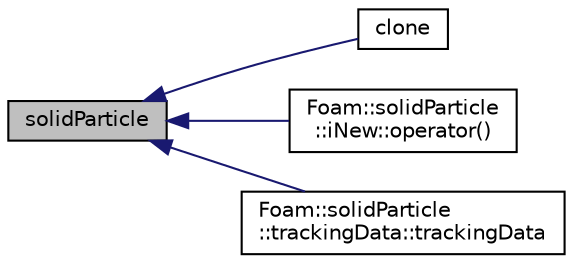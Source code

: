 digraph "solidParticle"
{
  bgcolor="transparent";
  edge [fontname="Helvetica",fontsize="10",labelfontname="Helvetica",labelfontsize="10"];
  node [fontname="Helvetica",fontsize="10",shape=record];
  rankdir="LR";
  Node1 [label="solidParticle",height=0.2,width=0.4,color="black", fillcolor="grey75", style="filled", fontcolor="black"];
  Node1 -> Node2 [dir="back",color="midnightblue",fontsize="10",style="solid",fontname="Helvetica"];
  Node2 [label="clone",height=0.2,width=0.4,color="black",URL="$a02448.html#a3539964081b60dcbacffb58aeb29cc94",tooltip="Construct and return a clone. "];
  Node1 -> Node3 [dir="back",color="midnightblue",fontsize="10",style="solid",fontname="Helvetica"];
  Node3 [label="Foam::solidParticle\l::iNew::operator()",height=0.2,width=0.4,color="black",URL="$a01087.html#a08dd91dacad53450f064cb7fbc44f4df"];
  Node1 -> Node4 [dir="back",color="midnightblue",fontsize="10",style="solid",fontname="Helvetica"];
  Node4 [label="Foam::solidParticle\l::trackingData::trackingData",height=0.2,width=0.4,color="black",URL="$a02736.html#af8ca2c03c91035f18708d9a3e17a3962"];
}
